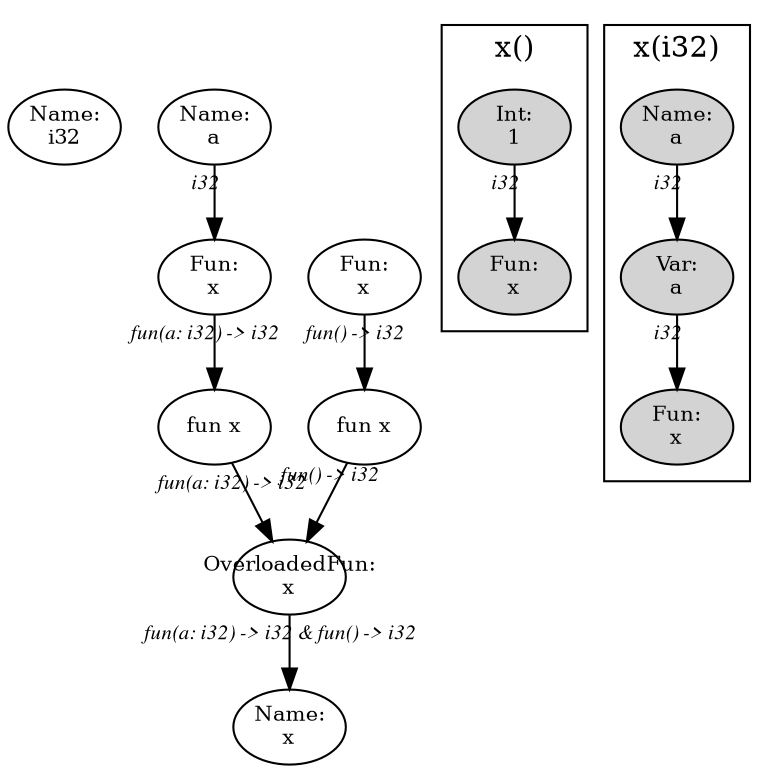 digraph Document {
  node [fixedsize=shape fontsize=10]
  1 [label="Name:\ni32"];
  2 [label="OverloadedFun:\nx"];
  3 [label="fun x"];
  4 [label="Fun:\nx"];
  5 [label="Name:\na"];
  6 [label="fun x"];
  7 [label="Fun:\nx"];
  8 [label="Name:\nx"];
  subgraph cluster0 {
    node [style=filled];
    9 [label="Int:\n1"];
    10 [label="Fun:\nx"];
    9 -> 10[taillabel="i32" labeldistance="1" fontname="times  italic" fontsize = 10  ];
  label = "x()";
}
  subgraph cluster1 {
    node [style=filled];
    11 [label="Name:\na"];
    12 [label="Var:\na"];
    13 [label="Fun:\nx"];
    11 -> 12[taillabel="i32" labeldistance="1" fontname="times  italic" fontsize = 10  ];
    12 -> 13[taillabel="i32" labeldistance="1" fontname="times  italic" fontsize = 10  ];
  label = "x(i32)";
}
  2 -> 8[taillabel="fun(a: i32) -> i32 & fun() -> i32" labeldistance="1" fontname="times  italic" fontsize = 10  ];
  3 -> 2[taillabel="fun(a: i32) -> i32" labeldistance="1" fontname="times  italic" fontsize = 10  ];
  4 -> 3[taillabel="fun(a: i32) -> i32" labeldistance="1" fontname="times  italic" fontsize = 10  ];
  5 -> 4[taillabel="i32" labeldistance="1" fontname="times  italic" fontsize = 10  ];
  6 -> 2[taillabel="fun() -> i32" labeldistance="1" fontname="times  italic" fontsize = 10  ];
  7 -> 6[taillabel="fun() -> i32" labeldistance="1" fontname="times  italic" fontsize = 10  ];
  label="";
}
